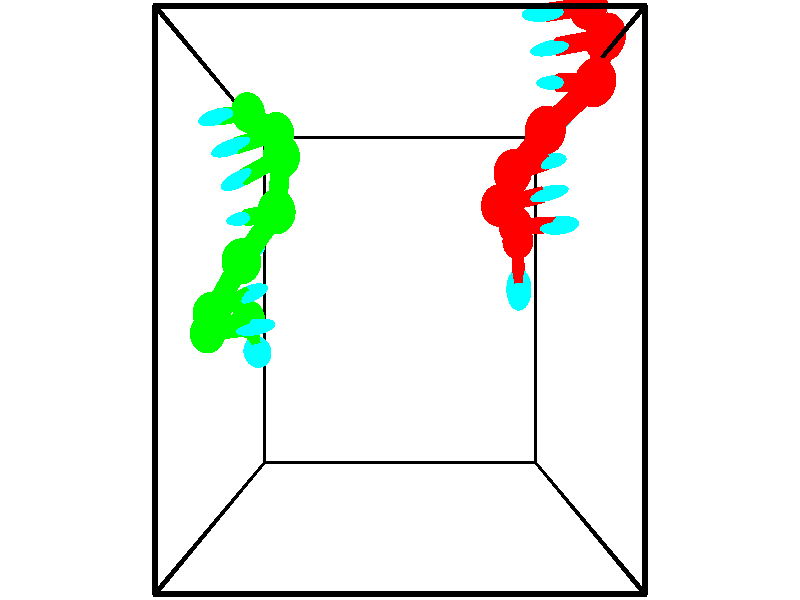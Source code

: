 // switches for output
#declare DRAW_BASES = 1; // possible values are 0, 1; only relevant for DNA ribbons
#declare DRAW_BASES_TYPE = 3; // possible values are 1, 2, 3; only relevant for DNA ribbons
#declare DRAW_FOG = 0; // set to 1 to enable fog

#include "colors.inc"

#include "transforms.inc"
background { rgb <1, 1, 1>}

#default {
   normal{
       ripples 0.25
       frequency 0.20
       turbulence 0.2
       lambda 5
   }
	finish {
		phong 0.1
		phong_size 40.
	}
}

// original window dimensions: 1024x640


// camera settings

camera {
	sky <-0, 1, 0>
	up <-0, 1, 0>
	right 1.6 * <1, 0, 0>
	location <2.5, 2.5, 11.1562>
	look_at <2.5, 2.5, 2.5>
	direction <0, 0, -8.6562>
	angle 67.0682
}


# declare cpy_camera_pos = <2.5, 2.5, 11.1562>;
# if (DRAW_FOG = 1)
fog {
	fog_type 2
	up vnormalize(cpy_camera_pos)
	color rgbt<1,1,1,0.3>
	distance 1e-5
	fog_alt 3e-3
	fog_offset 4
}
# end


// LIGHTS

# declare lum = 6;
global_settings {
	ambient_light rgb lum * <0.05, 0.05, 0.05>
	max_trace_level 15
}# declare cpy_direct_light_amount = 0.25;
light_source
{	1000 * <-1, -1, 1>,
	rgb lum * cpy_direct_light_amount
	parallel
}

light_source
{	1000 * <1, 1, -1>,
	rgb lum * cpy_direct_light_amount
	parallel
}

// strand 0

// nucleotide -1

// particle -1
sphere {
	<5.082982, 5.855550, 2.879762> 0.250000
	pigment { color rgbt <1,0,0,0> }
	no_shadow
}
cylinder {
	<4.703484, 5.773651, 2.976064>,  <4.475785, 5.724512, 3.033845>, 0.100000
	pigment { color rgbt <1,0,0,0> }
	no_shadow
}
cylinder {
	<4.703484, 5.773651, 2.976064>,  <5.082982, 5.855550, 2.879762>, 0.100000
	pigment { color rgbt <1,0,0,0> }
	no_shadow
}

// particle -1
sphere {
	<4.703484, 5.773651, 2.976064> 0.100000
	pigment { color rgbt <1,0,0,0> }
	no_shadow
}
sphere {
	0, 1
	scale<0.080000,0.200000,0.300000>
	matrix <0.042177, -0.836985, -0.545597,
		0.313217, -0.507478, 0.802721,
		-0.948745, -0.204746, 0.240755,
		4.418860, 5.712227, 3.048290>
	pigment { color rgbt <0,1,1,0> }
	no_shadow
}
cylinder {
	<5.139133, 5.313152, 3.392208>,  <5.082982, 5.855550, 2.879762>, 0.130000
	pigment { color rgbt <1,0,0,0> }
	no_shadow
}

// nucleotide -1

// particle -1
sphere {
	<5.139133, 5.313152, 3.392208> 0.250000
	pigment { color rgbt <1,0,0,0> }
	no_shadow
}
cylinder {
	<4.802402, 5.326797, 3.176742>,  <4.600364, 5.334985, 3.047462>, 0.100000
	pigment { color rgbt <1,0,0,0> }
	no_shadow
}
cylinder {
	<4.802402, 5.326797, 3.176742>,  <5.139133, 5.313152, 3.392208>, 0.100000
	pigment { color rgbt <1,0,0,0> }
	no_shadow
}

// particle -1
sphere {
	<4.802402, 5.326797, 3.176742> 0.100000
	pigment { color rgbt <1,0,0,0> }
	no_shadow
}
sphere {
	0, 1
	scale<0.080000,0.200000,0.300000>
	matrix <0.209000, -0.899542, -0.383592,
		-0.497639, -0.435500, 0.750130,
		-0.841828, 0.034113, -0.538666,
		4.549854, 5.337031, 3.015141>
	pigment { color rgbt <0,1,1,0> }
	no_shadow
}
cylinder {
	<4.932116, 4.761724, 3.628561>,  <5.139133, 5.313152, 3.392208>, 0.130000
	pigment { color rgbt <1,0,0,0> }
	no_shadow
}

// nucleotide -1

// particle -1
sphere {
	<4.932116, 4.761724, 3.628561> 0.250000
	pigment { color rgbt <1,0,0,0> }
	no_shadow
}
cylinder {
	<4.735512, 4.860332, 3.294460>,  <4.617549, 4.919498, 3.094000>, 0.100000
	pigment { color rgbt <1,0,0,0> }
	no_shadow
}
cylinder {
	<4.735512, 4.860332, 3.294460>,  <4.932116, 4.761724, 3.628561>, 0.100000
	pigment { color rgbt <1,0,0,0> }
	no_shadow
}

// particle -1
sphere {
	<4.735512, 4.860332, 3.294460> 0.100000
	pigment { color rgbt <1,0,0,0> }
	no_shadow
}
sphere {
	0, 1
	scale<0.080000,0.200000,0.300000>
	matrix <0.014869, -0.956582, -0.291083,
		-0.870746, -0.155490, 0.466503,
		-0.491509, 0.246523, -0.835251,
		4.588059, 4.934289, 3.043885>
	pigment { color rgbt <0,1,1,0> }
	no_shadow
}
cylinder {
	<4.313549, 4.263664, 3.620179>,  <4.932116, 4.761724, 3.628561>, 0.130000
	pigment { color rgbt <1,0,0,0> }
	no_shadow
}

// nucleotide -1

// particle -1
sphere {
	<4.313549, 4.263664, 3.620179> 0.250000
	pigment { color rgbt <1,0,0,0> }
	no_shadow
}
cylinder {
	<4.476971, 4.394789, 3.279446>,  <4.575024, 4.473464, 3.075006>, 0.100000
	pigment { color rgbt <1,0,0,0> }
	no_shadow
}
cylinder {
	<4.476971, 4.394789, 3.279446>,  <4.313549, 4.263664, 3.620179>, 0.100000
	pigment { color rgbt <1,0,0,0> }
	no_shadow
}

// particle -1
sphere {
	<4.476971, 4.394789, 3.279446> 0.100000
	pigment { color rgbt <1,0,0,0> }
	no_shadow
}
sphere {
	0, 1
	scale<0.080000,0.200000,0.300000>
	matrix <0.125273, -0.944585, -0.303423,
		-0.904096, 0.017253, -0.426981,
		0.408555, 0.327812, -0.851834,
		4.599537, 4.493133, 3.023895>
	pigment { color rgbt <0,1,1,0> }
	no_shadow
}
cylinder {
	<3.997619, 3.916834, 3.132725>,  <4.313549, 4.263664, 3.620179>, 0.130000
	pigment { color rgbt <1,0,0,0> }
	no_shadow
}

// nucleotide -1

// particle -1
sphere {
	<3.997619, 3.916834, 3.132725> 0.250000
	pigment { color rgbt <1,0,0,0> }
	no_shadow
}
cylinder {
	<4.320187, 4.026749, 2.923275>,  <4.513727, 4.092698, 2.797605>, 0.100000
	pigment { color rgbt <1,0,0,0> }
	no_shadow
}
cylinder {
	<4.320187, 4.026749, 2.923275>,  <3.997619, 3.916834, 3.132725>, 0.100000
	pigment { color rgbt <1,0,0,0> }
	no_shadow
}

// particle -1
sphere {
	<4.320187, 4.026749, 2.923275> 0.100000
	pigment { color rgbt <1,0,0,0> }
	no_shadow
}
sphere {
	0, 1
	scale<0.080000,0.200000,0.300000>
	matrix <0.076853, -0.926669, -0.367938,
		-0.586331, 0.256470, -0.768401,
		0.806418, 0.274788, -0.523624,
		4.562112, 4.109185, 2.766188>
	pigment { color rgbt <0,1,1,0> }
	no_shadow
}
cylinder {
	<3.913791, 3.629300, 2.491642>,  <3.997619, 3.916834, 3.132725>, 0.130000
	pigment { color rgbt <1,0,0,0> }
	no_shadow
}

// nucleotide -1

// particle -1
sphere {
	<3.913791, 3.629300, 2.491642> 0.250000
	pigment { color rgbt <1,0,0,0> }
	no_shadow
}
cylinder {
	<4.304535, 3.706526, 2.528456>,  <4.538981, 3.752861, 2.550544>, 0.100000
	pigment { color rgbt <1,0,0,0> }
	no_shadow
}
cylinder {
	<4.304535, 3.706526, 2.528456>,  <3.913791, 3.629300, 2.491642>, 0.100000
	pigment { color rgbt <1,0,0,0> }
	no_shadow
}

// particle -1
sphere {
	<4.304535, 3.706526, 2.528456> 0.100000
	pigment { color rgbt <1,0,0,0> }
	no_shadow
}
sphere {
	0, 1
	scale<0.080000,0.200000,0.300000>
	matrix <0.211863, -0.932433, -0.292716,
		0.029304, 0.305441, -0.951760,
		0.976860, 0.193065, 0.092036,
		4.597593, 3.764445, 2.556067>
	pigment { color rgbt <0,1,1,0> }
	no_shadow
}
cylinder {
	<4.270263, 3.449541, 1.887911>,  <3.913791, 3.629300, 2.491642>, 0.130000
	pigment { color rgbt <1,0,0,0> }
	no_shadow
}

// nucleotide -1

// particle -1
sphere {
	<4.270263, 3.449541, 1.887911> 0.250000
	pigment { color rgbt <1,0,0,0> }
	no_shadow
}
cylinder {
	<4.588287, 3.428932, 2.129646>,  <4.779102, 3.416567, 2.274687>, 0.100000
	pigment { color rgbt <1,0,0,0> }
	no_shadow
}
cylinder {
	<4.588287, 3.428932, 2.129646>,  <4.270263, 3.449541, 1.887911>, 0.100000
	pigment { color rgbt <1,0,0,0> }
	no_shadow
}

// particle -1
sphere {
	<4.588287, 3.428932, 2.129646> 0.100000
	pigment { color rgbt <1,0,0,0> }
	no_shadow
}
sphere {
	0, 1
	scale<0.080000,0.200000,0.300000>
	matrix <0.282606, -0.850150, -0.444272,
		0.536667, 0.524013, -0.661361,
		0.795061, -0.051521, 0.604337,
		4.826806, 3.413476, 2.310947>
	pigment { color rgbt <0,1,1,0> }
	no_shadow
}
cylinder {
	<4.444900, 3.309218, 1.189391>,  <4.270263, 3.449541, 1.887911>, 0.130000
	pigment { color rgbt <1,0,0,0> }
	no_shadow
}

// nucleotide -1

// particle -1
sphere {
	<4.444900, 3.309218, 1.189391> 0.250000
	pigment { color rgbt <1,0,0,0> }
	no_shadow
}
cylinder {
	<4.430412, 2.929136, 1.313198>,  <4.421720, 2.701087, 1.387482>, 0.100000
	pigment { color rgbt <1,0,0,0> }
	no_shadow
}
cylinder {
	<4.430412, 2.929136, 1.313198>,  <4.444900, 3.309218, 1.189391>, 0.100000
	pigment { color rgbt <1,0,0,0> }
	no_shadow
}

// particle -1
sphere {
	<4.430412, 2.929136, 1.313198> 0.100000
	pigment { color rgbt <1,0,0,0> }
	no_shadow
}
sphere {
	0, 1
	scale<0.080000,0.200000,0.300000>
	matrix <0.259207, -0.308052, -0.915377,
		0.965142, 0.047075, 0.257457,
		-0.036219, -0.950204, 0.309517,
		4.419547, 2.644075, 1.406053>
	pigment { color rgbt <0,1,1,0> }
	no_shadow
}
// strand 1

// nucleotide -1

// particle -1
sphere {
	<0.107651, 2.245758, 1.617095> 0.250000
	pigment { color rgbt <0,1,0,0> }
	no_shadow
}
cylinder {
	<0.257378, 2.023331, 1.913925>,  <0.347214, 1.889874, 2.092023>, 0.100000
	pigment { color rgbt <0,1,0,0> }
	no_shadow
}
cylinder {
	<0.257378, 2.023331, 1.913925>,  <0.107651, 2.245758, 1.617095>, 0.100000
	pigment { color rgbt <0,1,0,0> }
	no_shadow
}

// particle -1
sphere {
	<0.257378, 2.023331, 1.913925> 0.100000
	pigment { color rgbt <0,1,0,0> }
	no_shadow
}
sphere {
	0, 1
	scale<0.080000,0.200000,0.300000>
	matrix <0.037918, 0.808762, 0.586912,
		-0.926525, -0.191554, 0.323818,
		0.374317, -0.556068, 0.742075,
		0.369673, 1.856510, 2.136548>
	pigment { color rgbt <0,1,1,0> }
	no_shadow
}
cylinder {
	<-0.327264, 2.094858, 2.273233>,  <0.107651, 2.245758, 1.617095>, 0.130000
	pigment { color rgbt <0,1,0,0> }
	no_shadow
}

// nucleotide -1

// particle -1
sphere {
	<-0.327264, 2.094858, 2.273233> 0.250000
	pigment { color rgbt <0,1,0,0> }
	no_shadow
}
cylinder {
	<0.070480, 2.136524, 2.281212>,  <0.309127, 2.161524, 2.285999>, 0.100000
	pigment { color rgbt <0,1,0,0> }
	no_shadow
}
cylinder {
	<0.070480, 2.136524, 2.281212>,  <-0.327264, 2.094858, 2.273233>, 0.100000
	pigment { color rgbt <0,1,0,0> }
	no_shadow
}

// particle -1
sphere {
	<0.070480, 2.136524, 2.281212> 0.100000
	pigment { color rgbt <0,1,0,0> }
	no_shadow
}
sphere {
	0, 1
	scale<0.080000,0.200000,0.300000>
	matrix <-0.105140, 0.943443, 0.314421,
		0.013934, -0.314745, 0.949074,
		0.994360, 0.104166, 0.019947,
		0.368788, 2.167774, 2.287196>
	pigment { color rgbt <0,1,1,0> }
	no_shadow
}
cylinder {
	<-0.058687, 2.344952, 2.938381>,  <-0.327264, 2.094858, 2.273233>, 0.130000
	pigment { color rgbt <0,1,0,0> }
	no_shadow
}

// nucleotide -1

// particle -1
sphere {
	<-0.058687, 2.344952, 2.938381> 0.250000
	pigment { color rgbt <0,1,0,0> }
	no_shadow
}
cylinder {
	<0.161430, 2.478584, 2.632292>,  <0.293501, 2.558764, 2.448638>, 0.100000
	pigment { color rgbt <0,1,0,0> }
	no_shadow
}
cylinder {
	<0.161430, 2.478584, 2.632292>,  <-0.058687, 2.344952, 2.938381>, 0.100000
	pigment { color rgbt <0,1,0,0> }
	no_shadow
}

// particle -1
sphere {
	<0.161430, 2.478584, 2.632292> 0.100000
	pigment { color rgbt <0,1,0,0> }
	no_shadow
}
sphere {
	0, 1
	scale<0.080000,0.200000,0.300000>
	matrix <-0.095583, 0.935648, 0.339747,
		0.829482, -0.113819, 0.546814,
		0.550295, 0.334080, -0.765224,
		0.326518, 2.578808, 2.402725>
	pigment { color rgbt <0,1,1,0> }
	no_shadow
}
cylinder {
	<0.427295, 2.921664, 3.260079>,  <-0.058687, 2.344952, 2.938381>, 0.130000
	pigment { color rgbt <0,1,0,0> }
	no_shadow
}

// nucleotide -1

// particle -1
sphere {
	<0.427295, 2.921664, 3.260079> 0.250000
	pigment { color rgbt <0,1,0,0> }
	no_shadow
}
cylinder {
	<0.396797, 3.008320, 2.870771>,  <0.378498, 3.060313, 2.637187>, 0.100000
	pigment { color rgbt <0,1,0,0> }
	no_shadow
}
cylinder {
	<0.396797, 3.008320, 2.870771>,  <0.427295, 2.921664, 3.260079>, 0.100000
	pigment { color rgbt <0,1,0,0> }
	no_shadow
}

// particle -1
sphere {
	<0.396797, 3.008320, 2.870771> 0.100000
	pigment { color rgbt <0,1,0,0> }
	no_shadow
}
sphere {
	0, 1
	scale<0.080000,0.200000,0.300000>
	matrix <-0.143042, 0.963638, 0.225701,
		0.986775, 0.156427, -0.042484,
		-0.076245, 0.216639, -0.973270,
		0.373924, 3.073312, 2.578790>
	pigment { color rgbt <0,1,1,0> }
	no_shadow
}
cylinder {
	<0.846493, 3.486530, 3.065511>,  <0.427295, 2.921664, 3.260079>, 0.130000
	pigment { color rgbt <0,1,0,0> }
	no_shadow
}

// nucleotide -1

// particle -1
sphere {
	<0.846493, 3.486530, 3.065511> 0.250000
	pigment { color rgbt <0,1,0,0> }
	no_shadow
}
cylinder {
	<0.530540, 3.472111, 2.820631>,  <0.340969, 3.463459, 2.673703>, 0.100000
	pigment { color rgbt <0,1,0,0> }
	no_shadow
}
cylinder {
	<0.530540, 3.472111, 2.820631>,  <0.846493, 3.486530, 3.065511>, 0.100000
	pigment { color rgbt <0,1,0,0> }
	no_shadow
}

// particle -1
sphere {
	<0.530540, 3.472111, 2.820631> 0.100000
	pigment { color rgbt <0,1,0,0> }
	no_shadow
}
sphere {
	0, 1
	scale<0.080000,0.200000,0.300000>
	matrix <-0.154340, 0.977824, 0.141558,
		0.593521, 0.206301, -0.777928,
		-0.789881, -0.036048, -0.612200,
		0.293576, 3.461296, 2.636971>
	pigment { color rgbt <0,1,1,0> }
	no_shadow
}
cylinder {
	<0.862666, 4.158450, 2.808516>,  <0.846493, 3.486530, 3.065511>, 0.130000
	pigment { color rgbt <0,1,0,0> }
	no_shadow
}

// nucleotide -1

// particle -1
sphere {
	<0.862666, 4.158450, 2.808516> 0.250000
	pigment { color rgbt <0,1,0,0> }
	no_shadow
}
cylinder {
	<0.502472, 4.024212, 2.697880>,  <0.286355, 3.943669, 2.631498>, 0.100000
	pigment { color rgbt <0,1,0,0> }
	no_shadow
}
cylinder {
	<0.502472, 4.024212, 2.697880>,  <0.862666, 4.158450, 2.808516>, 0.100000
	pigment { color rgbt <0,1,0,0> }
	no_shadow
}

// particle -1
sphere {
	<0.502472, 4.024212, 2.697880> 0.100000
	pigment { color rgbt <0,1,0,0> }
	no_shadow
}
sphere {
	0, 1
	scale<0.080000,0.200000,0.300000>
	matrix <-0.336158, 0.940638, -0.046884,
		0.275905, 0.050760, -0.959844,
		-0.900485, -0.335595, -0.276590,
		0.232326, 3.923533, 2.614903>
	pigment { color rgbt <0,1,1,0> }
	no_shadow
}
cylinder {
	<0.686744, 4.550088, 2.265821>,  <0.862666, 4.158450, 2.808516>, 0.130000
	pigment { color rgbt <0,1,0,0> }
	no_shadow
}

// nucleotide -1

// particle -1
sphere {
	<0.686744, 4.550088, 2.265821> 0.250000
	pigment { color rgbt <0,1,0,0> }
	no_shadow
}
cylinder {
	<0.356720, 4.412601, 2.445213>,  <0.158706, 4.330110, 2.552849>, 0.100000
	pigment { color rgbt <0,1,0,0> }
	no_shadow
}
cylinder {
	<0.356720, 4.412601, 2.445213>,  <0.686744, 4.550088, 2.265821>, 0.100000
	pigment { color rgbt <0,1,0,0> }
	no_shadow
}

// particle -1
sphere {
	<0.356720, 4.412601, 2.445213> 0.100000
	pigment { color rgbt <0,1,0,0> }
	no_shadow
}
sphere {
	0, 1
	scale<0.080000,0.200000,0.300000>
	matrix <-0.361513, 0.931103, 0.048533,
		-0.434263, -0.122089, -0.892474,
		-0.825060, -0.343717, 0.448480,
		0.109202, 4.309486, 2.579757>
	pigment { color rgbt <0,1,1,0> }
	no_shadow
}
cylinder {
	<0.192636, 4.870753, 1.985299>,  <0.686744, 4.550088, 2.265821>, 0.130000
	pigment { color rgbt <0,1,0,0> }
	no_shadow
}

// nucleotide -1

// particle -1
sphere {
	<0.192636, 4.870753, 1.985299> 0.250000
	pigment { color rgbt <0,1,0,0> }
	no_shadow
}
cylinder {
	<0.017715, 4.752834, 2.325150>,  <-0.087237, 4.682083, 2.529060>, 0.100000
	pigment { color rgbt <0,1,0,0> }
	no_shadow
}
cylinder {
	<0.017715, 4.752834, 2.325150>,  <0.192636, 4.870753, 1.985299>, 0.100000
	pigment { color rgbt <0,1,0,0> }
	no_shadow
}

// particle -1
sphere {
	<0.017715, 4.752834, 2.325150> 0.100000
	pigment { color rgbt <0,1,0,0> }
	no_shadow
}
sphere {
	0, 1
	scale<0.080000,0.200000,0.300000>
	matrix <-0.357685, 0.923821, 0.136441,
		-0.825124, -0.244232, -0.509432,
		-0.437300, -0.294797, 0.849625,
		-0.113475, 4.664395, 2.580037>
	pigment { color rgbt <0,1,1,0> }
	no_shadow
}
// box output
cylinder {
	<0.000000, 0.000000, 0.000000>,  <5.000000, 0.000000, 0.000000>, 0.025000
	pigment { color rgbt <0,0,0,0> }
	no_shadow
}
cylinder {
	<0.000000, 0.000000, 0.000000>,  <0.000000, 5.000000, 0.000000>, 0.025000
	pigment { color rgbt <0,0,0,0> }
	no_shadow
}
cylinder {
	<0.000000, 0.000000, 0.000000>,  <0.000000, 0.000000, 5.000000>, 0.025000
	pigment { color rgbt <0,0,0,0> }
	no_shadow
}
cylinder {
	<5.000000, 5.000000, 5.000000>,  <0.000000, 5.000000, 5.000000>, 0.025000
	pigment { color rgbt <0,0,0,0> }
	no_shadow
}
cylinder {
	<5.000000, 5.000000, 5.000000>,  <5.000000, 0.000000, 5.000000>, 0.025000
	pigment { color rgbt <0,0,0,0> }
	no_shadow
}
cylinder {
	<5.000000, 5.000000, 5.000000>,  <5.000000, 5.000000, 0.000000>, 0.025000
	pigment { color rgbt <0,0,0,0> }
	no_shadow
}
cylinder {
	<0.000000, 0.000000, 5.000000>,  <0.000000, 5.000000, 5.000000>, 0.025000
	pigment { color rgbt <0,0,0,0> }
	no_shadow
}
cylinder {
	<0.000000, 0.000000, 5.000000>,  <5.000000, 0.000000, 5.000000>, 0.025000
	pigment { color rgbt <0,0,0,0> }
	no_shadow
}
cylinder {
	<5.000000, 5.000000, 0.000000>,  <0.000000, 5.000000, 0.000000>, 0.025000
	pigment { color rgbt <0,0,0,0> }
	no_shadow
}
cylinder {
	<5.000000, 5.000000, 0.000000>,  <5.000000, 0.000000, 0.000000>, 0.025000
	pigment { color rgbt <0,0,0,0> }
	no_shadow
}
cylinder {
	<5.000000, 0.000000, 5.000000>,  <5.000000, 0.000000, 0.000000>, 0.025000
	pigment { color rgbt <0,0,0,0> }
	no_shadow
}
cylinder {
	<0.000000, 5.000000, 0.000000>,  <0.000000, 5.000000, 5.000000>, 0.025000
	pigment { color rgbt <0,0,0,0> }
	no_shadow
}
// end of box output
